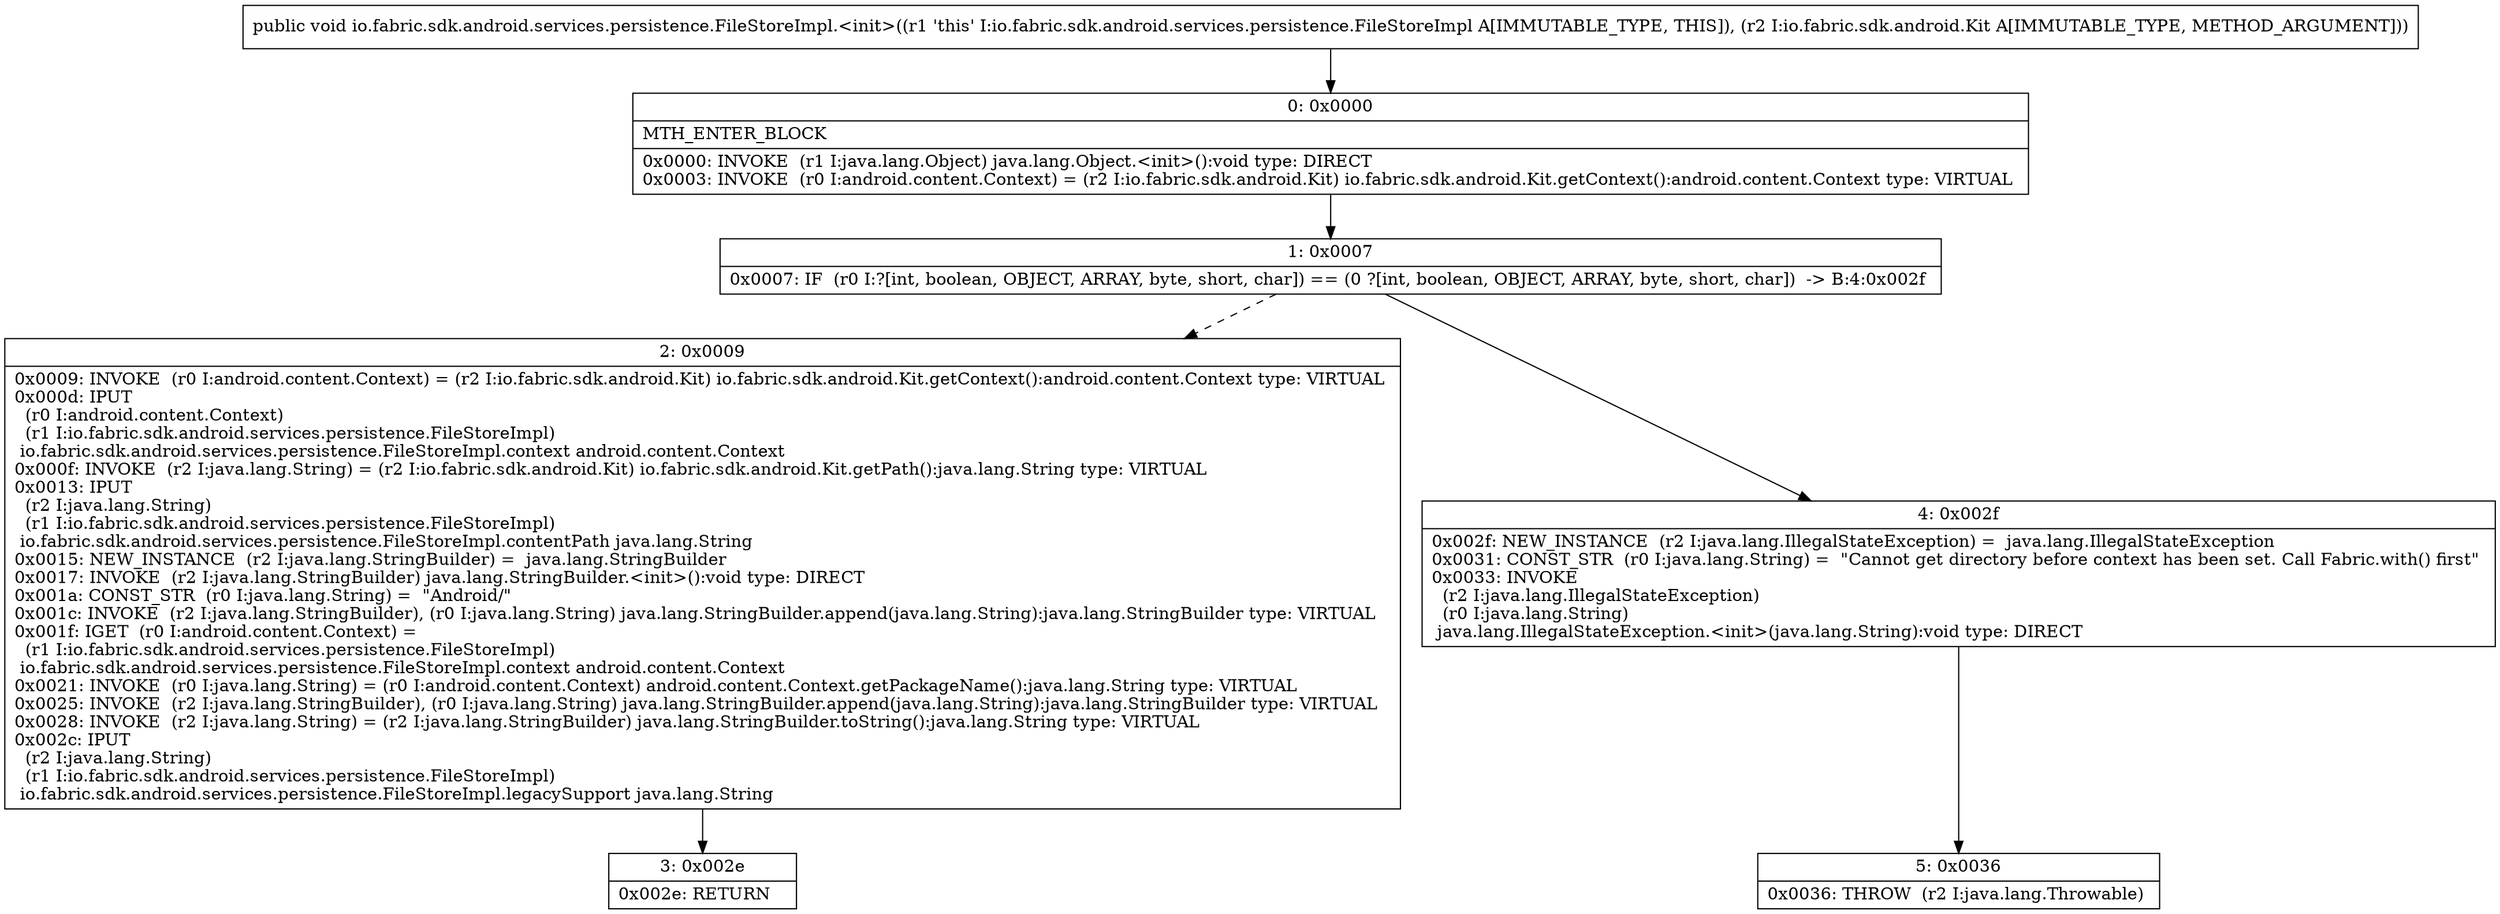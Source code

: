 digraph "CFG forio.fabric.sdk.android.services.persistence.FileStoreImpl.\<init\>(Lio\/fabric\/sdk\/android\/Kit;)V" {
Node_0 [shape=record,label="{0\:\ 0x0000|MTH_ENTER_BLOCK\l|0x0000: INVOKE  (r1 I:java.lang.Object) java.lang.Object.\<init\>():void type: DIRECT \l0x0003: INVOKE  (r0 I:android.content.Context) = (r2 I:io.fabric.sdk.android.Kit) io.fabric.sdk.android.Kit.getContext():android.content.Context type: VIRTUAL \l}"];
Node_1 [shape=record,label="{1\:\ 0x0007|0x0007: IF  (r0 I:?[int, boolean, OBJECT, ARRAY, byte, short, char]) == (0 ?[int, boolean, OBJECT, ARRAY, byte, short, char])  \-\> B:4:0x002f \l}"];
Node_2 [shape=record,label="{2\:\ 0x0009|0x0009: INVOKE  (r0 I:android.content.Context) = (r2 I:io.fabric.sdk.android.Kit) io.fabric.sdk.android.Kit.getContext():android.content.Context type: VIRTUAL \l0x000d: IPUT  \l  (r0 I:android.content.Context)\l  (r1 I:io.fabric.sdk.android.services.persistence.FileStoreImpl)\l io.fabric.sdk.android.services.persistence.FileStoreImpl.context android.content.Context \l0x000f: INVOKE  (r2 I:java.lang.String) = (r2 I:io.fabric.sdk.android.Kit) io.fabric.sdk.android.Kit.getPath():java.lang.String type: VIRTUAL \l0x0013: IPUT  \l  (r2 I:java.lang.String)\l  (r1 I:io.fabric.sdk.android.services.persistence.FileStoreImpl)\l io.fabric.sdk.android.services.persistence.FileStoreImpl.contentPath java.lang.String \l0x0015: NEW_INSTANCE  (r2 I:java.lang.StringBuilder) =  java.lang.StringBuilder \l0x0017: INVOKE  (r2 I:java.lang.StringBuilder) java.lang.StringBuilder.\<init\>():void type: DIRECT \l0x001a: CONST_STR  (r0 I:java.lang.String) =  \"Android\/\" \l0x001c: INVOKE  (r2 I:java.lang.StringBuilder), (r0 I:java.lang.String) java.lang.StringBuilder.append(java.lang.String):java.lang.StringBuilder type: VIRTUAL \l0x001f: IGET  (r0 I:android.content.Context) = \l  (r1 I:io.fabric.sdk.android.services.persistence.FileStoreImpl)\l io.fabric.sdk.android.services.persistence.FileStoreImpl.context android.content.Context \l0x0021: INVOKE  (r0 I:java.lang.String) = (r0 I:android.content.Context) android.content.Context.getPackageName():java.lang.String type: VIRTUAL \l0x0025: INVOKE  (r2 I:java.lang.StringBuilder), (r0 I:java.lang.String) java.lang.StringBuilder.append(java.lang.String):java.lang.StringBuilder type: VIRTUAL \l0x0028: INVOKE  (r2 I:java.lang.String) = (r2 I:java.lang.StringBuilder) java.lang.StringBuilder.toString():java.lang.String type: VIRTUAL \l0x002c: IPUT  \l  (r2 I:java.lang.String)\l  (r1 I:io.fabric.sdk.android.services.persistence.FileStoreImpl)\l io.fabric.sdk.android.services.persistence.FileStoreImpl.legacySupport java.lang.String \l}"];
Node_3 [shape=record,label="{3\:\ 0x002e|0x002e: RETURN   \l}"];
Node_4 [shape=record,label="{4\:\ 0x002f|0x002f: NEW_INSTANCE  (r2 I:java.lang.IllegalStateException) =  java.lang.IllegalStateException \l0x0031: CONST_STR  (r0 I:java.lang.String) =  \"Cannot get directory before context has been set. Call Fabric.with() first\" \l0x0033: INVOKE  \l  (r2 I:java.lang.IllegalStateException)\l  (r0 I:java.lang.String)\l java.lang.IllegalStateException.\<init\>(java.lang.String):void type: DIRECT \l}"];
Node_5 [shape=record,label="{5\:\ 0x0036|0x0036: THROW  (r2 I:java.lang.Throwable) \l}"];
MethodNode[shape=record,label="{public void io.fabric.sdk.android.services.persistence.FileStoreImpl.\<init\>((r1 'this' I:io.fabric.sdk.android.services.persistence.FileStoreImpl A[IMMUTABLE_TYPE, THIS]), (r2 I:io.fabric.sdk.android.Kit A[IMMUTABLE_TYPE, METHOD_ARGUMENT])) }"];
MethodNode -> Node_0;
Node_0 -> Node_1;
Node_1 -> Node_2[style=dashed];
Node_1 -> Node_4;
Node_2 -> Node_3;
Node_4 -> Node_5;
}

